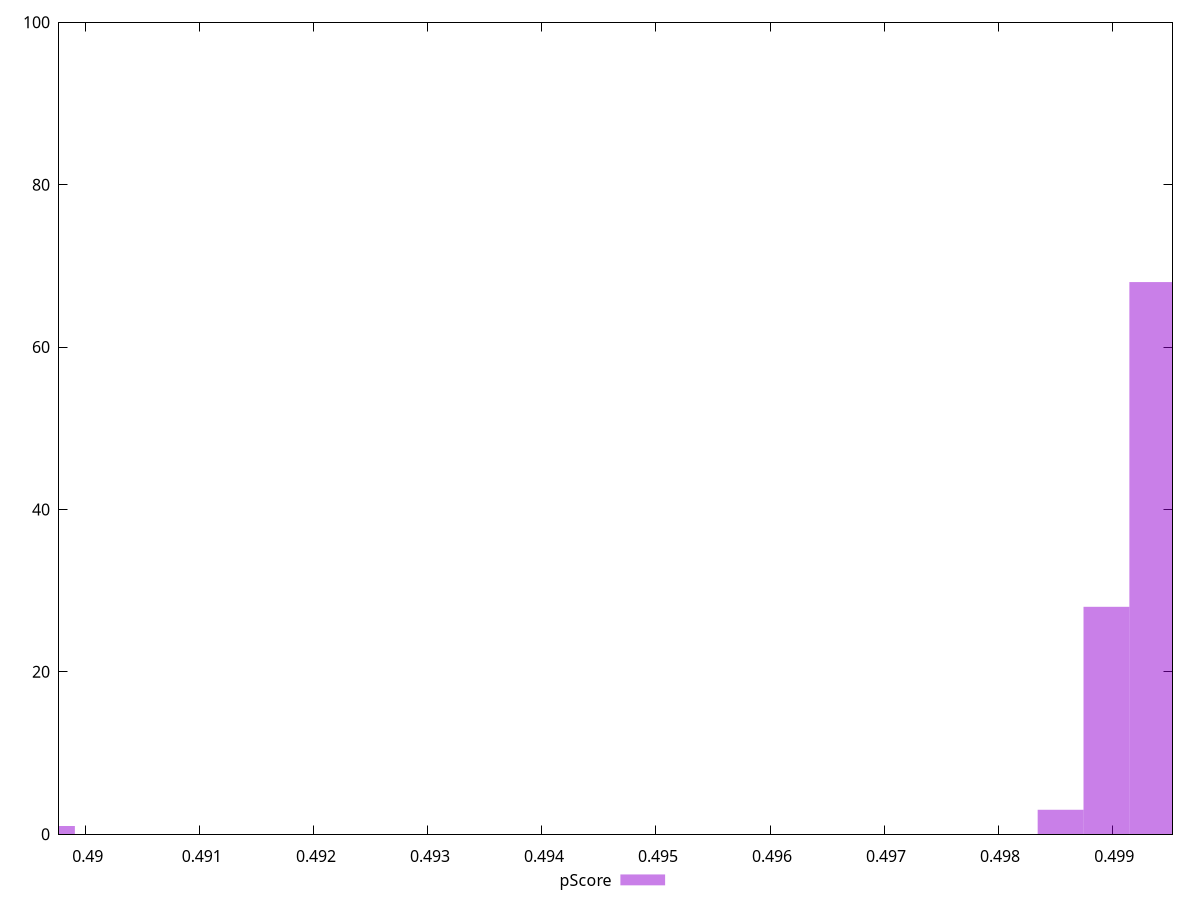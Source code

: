 reset

$pScore <<EOF
0.48970285167770156 1
0.49854805917926925 3
0.49895011406570416 28
0.499352168952139 68
EOF

set key outside below
set boxwidth 0.00040205488643489456
set xrange [0.48976470588235294:0.4995294117647059]
set yrange [0:100]
set trange [0:100]
set style fill transparent solid 0.5 noborder
set terminal svg size 640, 490 enhanced background rgb 'white'
set output "report_00026_2021-02-22T21:38:55.199Z/uses-rel-preload/samples/pages+cached+noadtech/pScore/histogram.svg"

plot $pScore title "pScore" with boxes

reset
